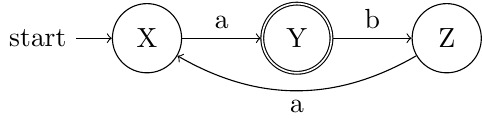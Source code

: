 \documentclass[tikz]{standalone}
\usetikzlibrary{arrows, automata, calc, positioning}
\begin{document}
\begin{tikzpicture}
    \node[state, initial] (0) at (0,0) {X};
    \node[state, accepting] (1) [right=of 0] {Y};
    \node[state] (2) [right=of 1] {Z};

    \path[->]
        (0) edge node [above] {a} (1)
        (1) edge node [above] {b} (2)
        (2) edge [bend left] node [below] {a} (0);
\end{tikzpicture}
\end{document}
